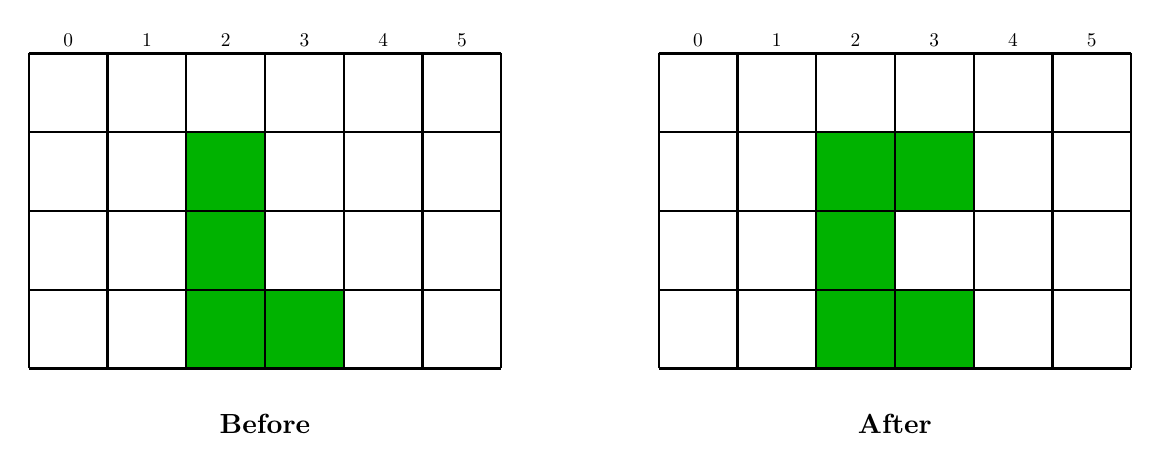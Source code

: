 \begin{tikzpicture}


%\fill[green!70!black] (3,2) rectangle ++(1,1);
\fill[green!70!black] (2,0) rectangle ++(1,1);
\fill[green!70!black] (2,1) rectangle ++(1,1);
\fill[green!70!black] (2,2) rectangle ++(1,1);
\fill[green!70!black] (3,0) rectangle ++(1,1);

\draw[thick] (0,0) grid ++(6,4);

\node at (3,-0.7) {\bf Before};


\node[scale=0.7,above] at (0.5,4) {$0$};
\node[scale=0.7,above] at (1.5,4) {$1$};
\node[scale=0.7,above] at (2.5,4) {$2$};
\node[scale=0.7,above] at (3.5,4) {$3$};
\node[scale=0.7,above] at (4.5,4) {$4$};
\node[scale=0.7,above] at (5.5,4) {$5$};


\begin{scope}[xshift=8cm]
\fill[green!70!black] (3,2) rectangle ++(1,1);
\fill[green!70!black] (2,0) rectangle ++(1,1);
\fill[green!70!black] (2,1) rectangle ++(1,1);
\fill[green!70!black] (2,2) rectangle ++(1,1);
\fill[green!70!black] (3,0) rectangle ++(1,1);

\draw[thick] (0,0) grid ++(6,4);

\node at (3,-0.7) {\bf After};


\node[scale=0.7,above] at (0.5,4) {$0$};
\node[scale=0.7,above] at (1.5,4) {$1$};
\node[scale=0.7,above] at (2.5,4) {$2$};
\node[scale=0.7,above] at (3.5,4) {$3$};
\node[scale=0.7,above] at (4.5,4) {$4$};
\node[scale=0.7,above] at (5.5,4) {$5$};
\end{scope}


\end{tikzpicture}